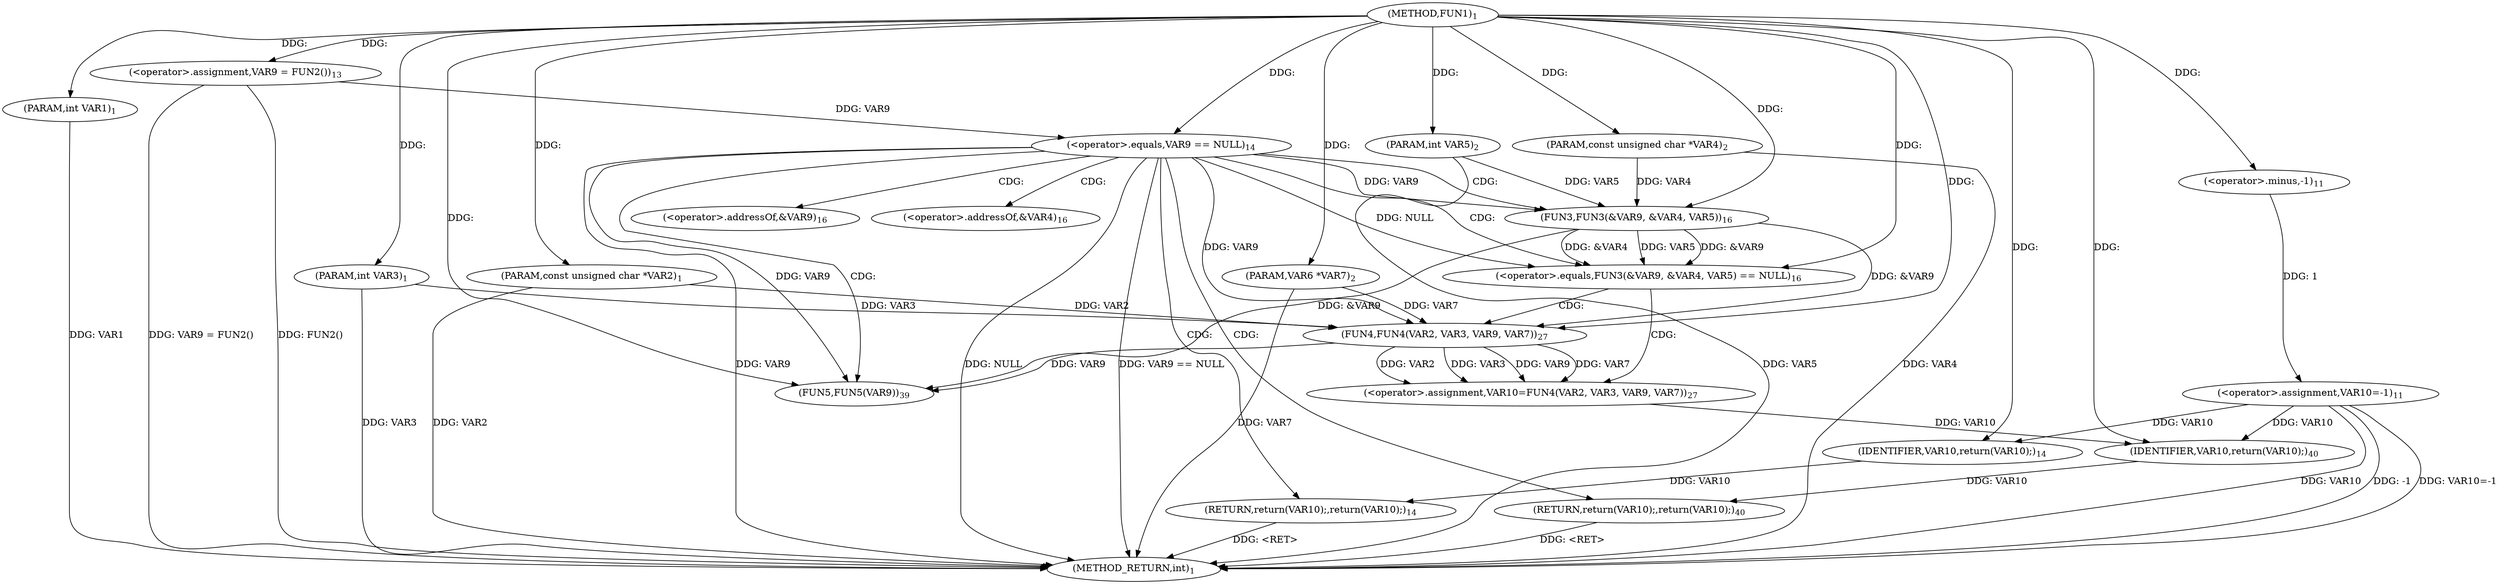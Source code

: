 digraph "FUN1" {  
"8" [label = <(METHOD,FUN1)<SUB>1</SUB>> ]
"55" [label = <(METHOD_RETURN,int)<SUB>1</SUB>> ]
"9" [label = <(PARAM,int VAR1)<SUB>1</SUB>> ]
"10" [label = <(PARAM,const unsigned char *VAR2)<SUB>1</SUB>> ]
"11" [label = <(PARAM,int VAR3)<SUB>1</SUB>> ]
"12" [label = <(PARAM,const unsigned char *VAR4)<SUB>2</SUB>> ]
"13" [label = <(PARAM,int VAR5)<SUB>2</SUB>> ]
"14" [label = <(PARAM,VAR6 *VAR7)<SUB>2</SUB>> ]
"18" [label = <(&lt;operator&gt;.assignment,VAR10=-1)<SUB>11</SUB>> ]
"22" [label = <(&lt;operator&gt;.assignment,VAR9 = FUN2())<SUB>13</SUB>> ]
"43" [label = <(&lt;operator&gt;.assignment,VAR10=FUN4(VAR2, VAR3, VAR9, VAR7))<SUB>27</SUB>> ]
"51" [label = <(FUN5,FUN5(VAR9))<SUB>39</SUB>> ]
"53" [label = <(RETURN,return(VAR10);,return(VAR10);)<SUB>40</SUB>> ]
"26" [label = <(&lt;operator&gt;.equals,VAR9 == NULL)<SUB>14</SUB>> ]
"33" [label = <(&lt;operator&gt;.equals,FUN3(&amp;VAR9, &amp;VAR4, VAR5) == NULL)<SUB>16</SUB>> ]
"54" [label = <(IDENTIFIER,VAR10,return(VAR10);)<SUB>40</SUB>> ]
"20" [label = <(&lt;operator&gt;.minus,-1)<SUB>11</SUB>> ]
"30" [label = <(RETURN,return(VAR10);,return(VAR10);)<SUB>14</SUB>> ]
"45" [label = <(FUN4,FUN4(VAR2, VAR3, VAR9, VAR7))<SUB>27</SUB>> ]
"31" [label = <(IDENTIFIER,VAR10,return(VAR10);)<SUB>14</SUB>> ]
"34" [label = <(FUN3,FUN3(&amp;VAR9, &amp;VAR4, VAR5))<SUB>16</SUB>> ]
"35" [label = <(&lt;operator&gt;.addressOf,&amp;VAR9)<SUB>16</SUB>> ]
"37" [label = <(&lt;operator&gt;.addressOf,&amp;VAR4)<SUB>16</SUB>> ]
  "53" -> "55"  [ label = "DDG: &lt;RET&gt;"] 
  "30" -> "55"  [ label = "DDG: &lt;RET&gt;"] 
  "9" -> "55"  [ label = "DDG: VAR1"] 
  "10" -> "55"  [ label = "DDG: VAR2"] 
  "11" -> "55"  [ label = "DDG: VAR3"] 
  "12" -> "55"  [ label = "DDG: VAR4"] 
  "13" -> "55"  [ label = "DDG: VAR5"] 
  "14" -> "55"  [ label = "DDG: VAR7"] 
  "18" -> "55"  [ label = "DDG: VAR10"] 
  "18" -> "55"  [ label = "DDG: -1"] 
  "18" -> "55"  [ label = "DDG: VAR10=-1"] 
  "22" -> "55"  [ label = "DDG: FUN2()"] 
  "22" -> "55"  [ label = "DDG: VAR9 = FUN2()"] 
  "26" -> "55"  [ label = "DDG: VAR9"] 
  "26" -> "55"  [ label = "DDG: NULL"] 
  "26" -> "55"  [ label = "DDG: VAR9 == NULL"] 
  "8" -> "9"  [ label = "DDG: "] 
  "8" -> "10"  [ label = "DDG: "] 
  "8" -> "11"  [ label = "DDG: "] 
  "8" -> "12"  [ label = "DDG: "] 
  "8" -> "13"  [ label = "DDG: "] 
  "8" -> "14"  [ label = "DDG: "] 
  "20" -> "18"  [ label = "DDG: 1"] 
  "8" -> "22"  [ label = "DDG: "] 
  "45" -> "43"  [ label = "DDG: VAR2"] 
  "45" -> "43"  [ label = "DDG: VAR3"] 
  "45" -> "43"  [ label = "DDG: VAR9"] 
  "45" -> "43"  [ label = "DDG: VAR7"] 
  "54" -> "53"  [ label = "DDG: VAR10"] 
  "26" -> "51"  [ label = "DDG: VAR9"] 
  "34" -> "51"  [ label = "DDG: &amp;VAR9"] 
  "45" -> "51"  [ label = "DDG: VAR9"] 
  "8" -> "51"  [ label = "DDG: "] 
  "18" -> "54"  [ label = "DDG: VAR10"] 
  "43" -> "54"  [ label = "DDG: VAR10"] 
  "8" -> "54"  [ label = "DDG: "] 
  "8" -> "20"  [ label = "DDG: "] 
  "22" -> "26"  [ label = "DDG: VAR9"] 
  "8" -> "26"  [ label = "DDG: "] 
  "31" -> "30"  [ label = "DDG: VAR10"] 
  "34" -> "33"  [ label = "DDG: &amp;VAR9"] 
  "34" -> "33"  [ label = "DDG: &amp;VAR4"] 
  "34" -> "33"  [ label = "DDG: VAR5"] 
  "26" -> "33"  [ label = "DDG: NULL"] 
  "8" -> "33"  [ label = "DDG: "] 
  "10" -> "45"  [ label = "DDG: VAR2"] 
  "8" -> "45"  [ label = "DDG: "] 
  "11" -> "45"  [ label = "DDG: VAR3"] 
  "26" -> "45"  [ label = "DDG: VAR9"] 
  "34" -> "45"  [ label = "DDG: &amp;VAR9"] 
  "14" -> "45"  [ label = "DDG: VAR7"] 
  "18" -> "31"  [ label = "DDG: VAR10"] 
  "8" -> "31"  [ label = "DDG: "] 
  "26" -> "34"  [ label = "DDG: VAR9"] 
  "8" -> "34"  [ label = "DDG: "] 
  "12" -> "34"  [ label = "DDG: VAR4"] 
  "13" -> "34"  [ label = "DDG: VAR5"] 
  "26" -> "30"  [ label = "CDG: "] 
  "26" -> "34"  [ label = "CDG: "] 
  "26" -> "33"  [ label = "CDG: "] 
  "26" -> "51"  [ label = "CDG: "] 
  "26" -> "35"  [ label = "CDG: "] 
  "26" -> "37"  [ label = "CDG: "] 
  "26" -> "53"  [ label = "CDG: "] 
  "33" -> "45"  [ label = "CDG: "] 
  "33" -> "43"  [ label = "CDG: "] 
}
